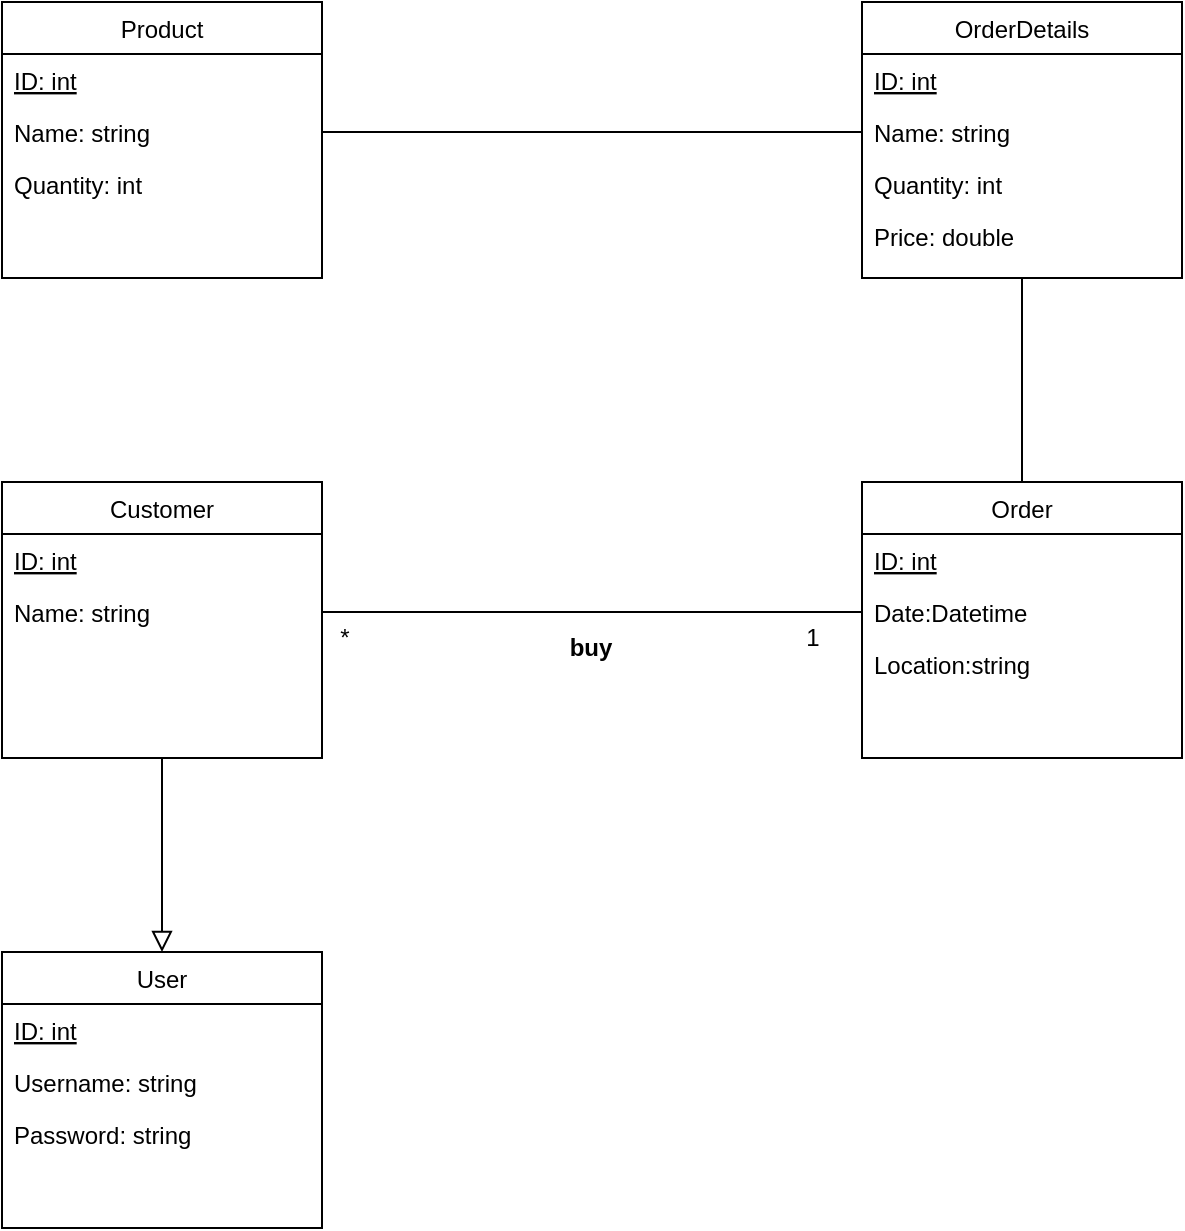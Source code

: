 <mxfile version="24.1.0" type="device">
  <diagram id="C5RBs43oDa-KdzZeNtuy" name="Page-1">
    <mxGraphModel dx="867" dy="643" grid="1" gridSize="10" guides="1" tooltips="1" connect="1" arrows="1" fold="1" page="1" pageScale="1" pageWidth="827" pageHeight="1169" math="0" shadow="0">
      <root>
        <mxCell id="WIyWlLk6GJQsqaUBKTNV-0" />
        <mxCell id="WIyWlLk6GJQsqaUBKTNV-1" parent="WIyWlLk6GJQsqaUBKTNV-0" />
        <mxCell id="zkfFHV4jXpPFQw0GAbJ--6" value="Product" style="swimlane;fontStyle=0;align=center;verticalAlign=top;childLayout=stackLayout;horizontal=1;startSize=26;horizontalStack=0;resizeParent=1;resizeLast=0;collapsible=1;marginBottom=0;rounded=0;shadow=0;strokeWidth=1;" parent="WIyWlLk6GJQsqaUBKTNV-1" vertex="1">
          <mxGeometry x="80" y="110" width="160" height="138" as="geometry">
            <mxRectangle x="130" y="380" width="160" height="26" as="alternateBounds" />
          </mxGeometry>
        </mxCell>
        <mxCell id="zkfFHV4jXpPFQw0GAbJ--10" value="ID: int" style="text;align=left;verticalAlign=top;spacingLeft=4;spacingRight=4;overflow=hidden;rotatable=0;points=[[0,0.5],[1,0.5]];portConstraint=eastwest;fontStyle=4" parent="zkfFHV4jXpPFQw0GAbJ--6" vertex="1">
          <mxGeometry y="26" width="160" height="26" as="geometry" />
        </mxCell>
        <mxCell id="zkfFHV4jXpPFQw0GAbJ--11" value="Name: string" style="text;align=left;verticalAlign=top;spacingLeft=4;spacingRight=4;overflow=hidden;rotatable=0;points=[[0,0.5],[1,0.5]];portConstraint=eastwest;" parent="zkfFHV4jXpPFQw0GAbJ--6" vertex="1">
          <mxGeometry y="52" width="160" height="26" as="geometry" />
        </mxCell>
        <mxCell id="tkucrYfEGDSF7TAqS323-0" value="Quantity: int" style="text;align=left;verticalAlign=top;spacingLeft=4;spacingRight=4;overflow=hidden;rotatable=0;points=[[0,0.5],[1,0.5]];portConstraint=eastwest;fontStyle=0" vertex="1" parent="zkfFHV4jXpPFQw0GAbJ--6">
          <mxGeometry y="78" width="160" height="26" as="geometry" />
        </mxCell>
        <mxCell id="tkucrYfEGDSF7TAqS323-1" value="Customer" style="swimlane;fontStyle=0;align=center;verticalAlign=top;childLayout=stackLayout;horizontal=1;startSize=26;horizontalStack=0;resizeParent=1;resizeLast=0;collapsible=1;marginBottom=0;rounded=0;shadow=0;strokeWidth=1;" vertex="1" parent="WIyWlLk6GJQsqaUBKTNV-1">
          <mxGeometry x="80" y="350" width="160" height="138" as="geometry">
            <mxRectangle x="130" y="380" width="160" height="26" as="alternateBounds" />
          </mxGeometry>
        </mxCell>
        <mxCell id="tkucrYfEGDSF7TAqS323-2" value="ID: int" style="text;align=left;verticalAlign=top;spacingLeft=4;spacingRight=4;overflow=hidden;rotatable=0;points=[[0,0.5],[1,0.5]];portConstraint=eastwest;fontStyle=4" vertex="1" parent="tkucrYfEGDSF7TAqS323-1">
          <mxGeometry y="26" width="160" height="26" as="geometry" />
        </mxCell>
        <mxCell id="tkucrYfEGDSF7TAqS323-3" value="Name: string" style="text;align=left;verticalAlign=top;spacingLeft=4;spacingRight=4;overflow=hidden;rotatable=0;points=[[0,0.5],[1,0.5]];portConstraint=eastwest;" vertex="1" parent="tkucrYfEGDSF7TAqS323-1">
          <mxGeometry y="52" width="160" height="26" as="geometry" />
        </mxCell>
        <mxCell id="tkucrYfEGDSF7TAqS323-5" value="Order" style="swimlane;fontStyle=0;align=center;verticalAlign=top;childLayout=stackLayout;horizontal=1;startSize=26;horizontalStack=0;resizeParent=1;resizeLast=0;collapsible=1;marginBottom=0;rounded=0;shadow=0;strokeWidth=1;" vertex="1" parent="WIyWlLk6GJQsqaUBKTNV-1">
          <mxGeometry x="510" y="350" width="160" height="138" as="geometry">
            <mxRectangle x="130" y="380" width="160" height="26" as="alternateBounds" />
          </mxGeometry>
        </mxCell>
        <mxCell id="tkucrYfEGDSF7TAqS323-6" value="ID: int" style="text;align=left;verticalAlign=top;spacingLeft=4;spacingRight=4;overflow=hidden;rotatable=0;points=[[0,0.5],[1,0.5]];portConstraint=eastwest;fontStyle=4" vertex="1" parent="tkucrYfEGDSF7TAqS323-5">
          <mxGeometry y="26" width="160" height="26" as="geometry" />
        </mxCell>
        <mxCell id="tkucrYfEGDSF7TAqS323-7" value="Date:Datetime" style="text;align=left;verticalAlign=top;spacingLeft=4;spacingRight=4;overflow=hidden;rotatable=0;points=[[0,0.5],[1,0.5]];portConstraint=eastwest;" vertex="1" parent="tkucrYfEGDSF7TAqS323-5">
          <mxGeometry y="52" width="160" height="26" as="geometry" />
        </mxCell>
        <mxCell id="tkucrYfEGDSF7TAqS323-18" value="Location:string" style="text;align=left;verticalAlign=top;spacingLeft=4;spacingRight=4;overflow=hidden;rotatable=0;points=[[0,0.5],[1,0.5]];portConstraint=eastwest;" vertex="1" parent="tkucrYfEGDSF7TAqS323-5">
          <mxGeometry y="78" width="160" height="26" as="geometry" />
        </mxCell>
        <mxCell id="tkucrYfEGDSF7TAqS323-10" style="edgeStyle=none;curved=1;rounded=0;orthogonalLoop=1;jettySize=auto;html=1;exitX=1;exitY=0.5;exitDx=0;exitDy=0;entryX=0;entryY=0.5;entryDx=0;entryDy=0;fontSize=12;startSize=8;endSize=8;endArrow=none;endFill=0;" edge="1" parent="WIyWlLk6GJQsqaUBKTNV-1" source="tkucrYfEGDSF7TAqS323-3" target="tkucrYfEGDSF7TAqS323-7">
          <mxGeometry relative="1" as="geometry" />
        </mxCell>
        <mxCell id="tkucrYfEGDSF7TAqS323-12" value="1" style="edgeLabel;html=1;align=center;verticalAlign=middle;resizable=0;points=[];fontSize=12;" vertex="1" connectable="0" parent="tkucrYfEGDSF7TAqS323-10">
          <mxGeometry x="0.815" y="-1" relative="1" as="geometry">
            <mxPoint y="12" as="offset" />
          </mxGeometry>
        </mxCell>
        <mxCell id="tkucrYfEGDSF7TAqS323-13" value="*" style="edgeLabel;html=1;align=center;verticalAlign=middle;resizable=0;points=[];fontSize=12;" vertex="1" connectable="0" parent="tkucrYfEGDSF7TAqS323-10">
          <mxGeometry x="-0.938" y="2" relative="1" as="geometry">
            <mxPoint x="2" y="15" as="offset" />
          </mxGeometry>
        </mxCell>
        <mxCell id="tkucrYfEGDSF7TAqS323-11" value="buy" style="text;align=center;fontStyle=1;verticalAlign=middle;spacingLeft=3;spacingRight=3;strokeColor=none;rotatable=0;points=[[0,0.5],[1,0.5]];portConstraint=eastwest;html=1;" vertex="1" parent="WIyWlLk6GJQsqaUBKTNV-1">
          <mxGeometry x="333.5" y="420" width="80" height="26" as="geometry" />
        </mxCell>
        <mxCell id="tkucrYfEGDSF7TAqS323-21" style="edgeStyle=none;curved=1;rounded=0;orthogonalLoop=1;jettySize=auto;html=1;exitX=0.5;exitY=1;exitDx=0;exitDy=0;entryX=0.5;entryY=0;entryDx=0;entryDy=0;fontSize=12;startSize=8;endSize=8;endArrow=none;endFill=0;" edge="1" parent="WIyWlLk6GJQsqaUBKTNV-1" source="tkucrYfEGDSF7TAqS323-14" target="tkucrYfEGDSF7TAqS323-5">
          <mxGeometry relative="1" as="geometry" />
        </mxCell>
        <mxCell id="tkucrYfEGDSF7TAqS323-14" value="OrderDetails" style="swimlane;fontStyle=0;align=center;verticalAlign=top;childLayout=stackLayout;horizontal=1;startSize=26;horizontalStack=0;resizeParent=1;resizeLast=0;collapsible=1;marginBottom=0;rounded=0;shadow=0;strokeWidth=1;" vertex="1" parent="WIyWlLk6GJQsqaUBKTNV-1">
          <mxGeometry x="510" y="110" width="160" height="138" as="geometry">
            <mxRectangle x="130" y="380" width="160" height="26" as="alternateBounds" />
          </mxGeometry>
        </mxCell>
        <mxCell id="tkucrYfEGDSF7TAqS323-15" value="ID: int" style="text;align=left;verticalAlign=top;spacingLeft=4;spacingRight=4;overflow=hidden;rotatable=0;points=[[0,0.5],[1,0.5]];portConstraint=eastwest;fontStyle=4" vertex="1" parent="tkucrYfEGDSF7TAqS323-14">
          <mxGeometry y="26" width="160" height="26" as="geometry" />
        </mxCell>
        <mxCell id="tkucrYfEGDSF7TAqS323-16" value="Name: string" style="text;align=left;verticalAlign=top;spacingLeft=4;spacingRight=4;overflow=hidden;rotatable=0;points=[[0,0.5],[1,0.5]];portConstraint=eastwest;" vertex="1" parent="tkucrYfEGDSF7TAqS323-14">
          <mxGeometry y="52" width="160" height="26" as="geometry" />
        </mxCell>
        <mxCell id="tkucrYfEGDSF7TAqS323-17" value="Quantity: int" style="text;align=left;verticalAlign=top;spacingLeft=4;spacingRight=4;overflow=hidden;rotatable=0;points=[[0,0.5],[1,0.5]];portConstraint=eastwest;fontStyle=0" vertex="1" parent="tkucrYfEGDSF7TAqS323-14">
          <mxGeometry y="78" width="160" height="26" as="geometry" />
        </mxCell>
        <mxCell id="tkucrYfEGDSF7TAqS323-19" value="Price: double" style="text;align=left;verticalAlign=top;spacingLeft=4;spacingRight=4;overflow=hidden;rotatable=0;points=[[0,0.5],[1,0.5]];portConstraint=eastwest;fontStyle=0" vertex="1" parent="tkucrYfEGDSF7TAqS323-14">
          <mxGeometry y="104" width="160" height="26" as="geometry" />
        </mxCell>
        <mxCell id="tkucrYfEGDSF7TAqS323-20" style="edgeStyle=none;curved=1;rounded=0;orthogonalLoop=1;jettySize=auto;html=1;exitX=1;exitY=0.5;exitDx=0;exitDy=0;entryX=0;entryY=0.5;entryDx=0;entryDy=0;fontSize=12;startSize=8;endSize=8;endArrow=none;endFill=0;" edge="1" parent="WIyWlLk6GJQsqaUBKTNV-1" source="zkfFHV4jXpPFQw0GAbJ--11" target="tkucrYfEGDSF7TAqS323-16">
          <mxGeometry relative="1" as="geometry" />
        </mxCell>
        <mxCell id="tkucrYfEGDSF7TAqS323-26" style="edgeStyle=none;curved=1;rounded=0;orthogonalLoop=1;jettySize=auto;html=1;exitX=0.5;exitY=0;exitDx=0;exitDy=0;entryX=0.5;entryY=1;entryDx=0;entryDy=0;fontSize=12;startSize=8;endSize=8;endArrow=none;endFill=0;startArrow=block;startFill=0;" edge="1" parent="WIyWlLk6GJQsqaUBKTNV-1" source="tkucrYfEGDSF7TAqS323-22" target="tkucrYfEGDSF7TAqS323-1">
          <mxGeometry relative="1" as="geometry" />
        </mxCell>
        <mxCell id="tkucrYfEGDSF7TAqS323-22" value="User" style="swimlane;fontStyle=0;align=center;verticalAlign=top;childLayout=stackLayout;horizontal=1;startSize=26;horizontalStack=0;resizeParent=1;resizeLast=0;collapsible=1;marginBottom=0;rounded=0;shadow=0;strokeWidth=1;" vertex="1" parent="WIyWlLk6GJQsqaUBKTNV-1">
          <mxGeometry x="80" y="585" width="160" height="138" as="geometry">
            <mxRectangle x="130" y="380" width="160" height="26" as="alternateBounds" />
          </mxGeometry>
        </mxCell>
        <mxCell id="tkucrYfEGDSF7TAqS323-23" value="ID: int" style="text;align=left;verticalAlign=top;spacingLeft=4;spacingRight=4;overflow=hidden;rotatable=0;points=[[0,0.5],[1,0.5]];portConstraint=eastwest;fontStyle=4" vertex="1" parent="tkucrYfEGDSF7TAqS323-22">
          <mxGeometry y="26" width="160" height="26" as="geometry" />
        </mxCell>
        <mxCell id="tkucrYfEGDSF7TAqS323-24" value="Username: string" style="text;align=left;verticalAlign=top;spacingLeft=4;spacingRight=4;overflow=hidden;rotatable=0;points=[[0,0.5],[1,0.5]];portConstraint=eastwest;" vertex="1" parent="tkucrYfEGDSF7TAqS323-22">
          <mxGeometry y="52" width="160" height="26" as="geometry" />
        </mxCell>
        <mxCell id="tkucrYfEGDSF7TAqS323-25" value="Password: string" style="text;align=left;verticalAlign=top;spacingLeft=4;spacingRight=4;overflow=hidden;rotatable=0;points=[[0,0.5],[1,0.5]];portConstraint=eastwest;" vertex="1" parent="tkucrYfEGDSF7TAqS323-22">
          <mxGeometry y="78" width="160" height="26" as="geometry" />
        </mxCell>
      </root>
    </mxGraphModel>
  </diagram>
</mxfile>
